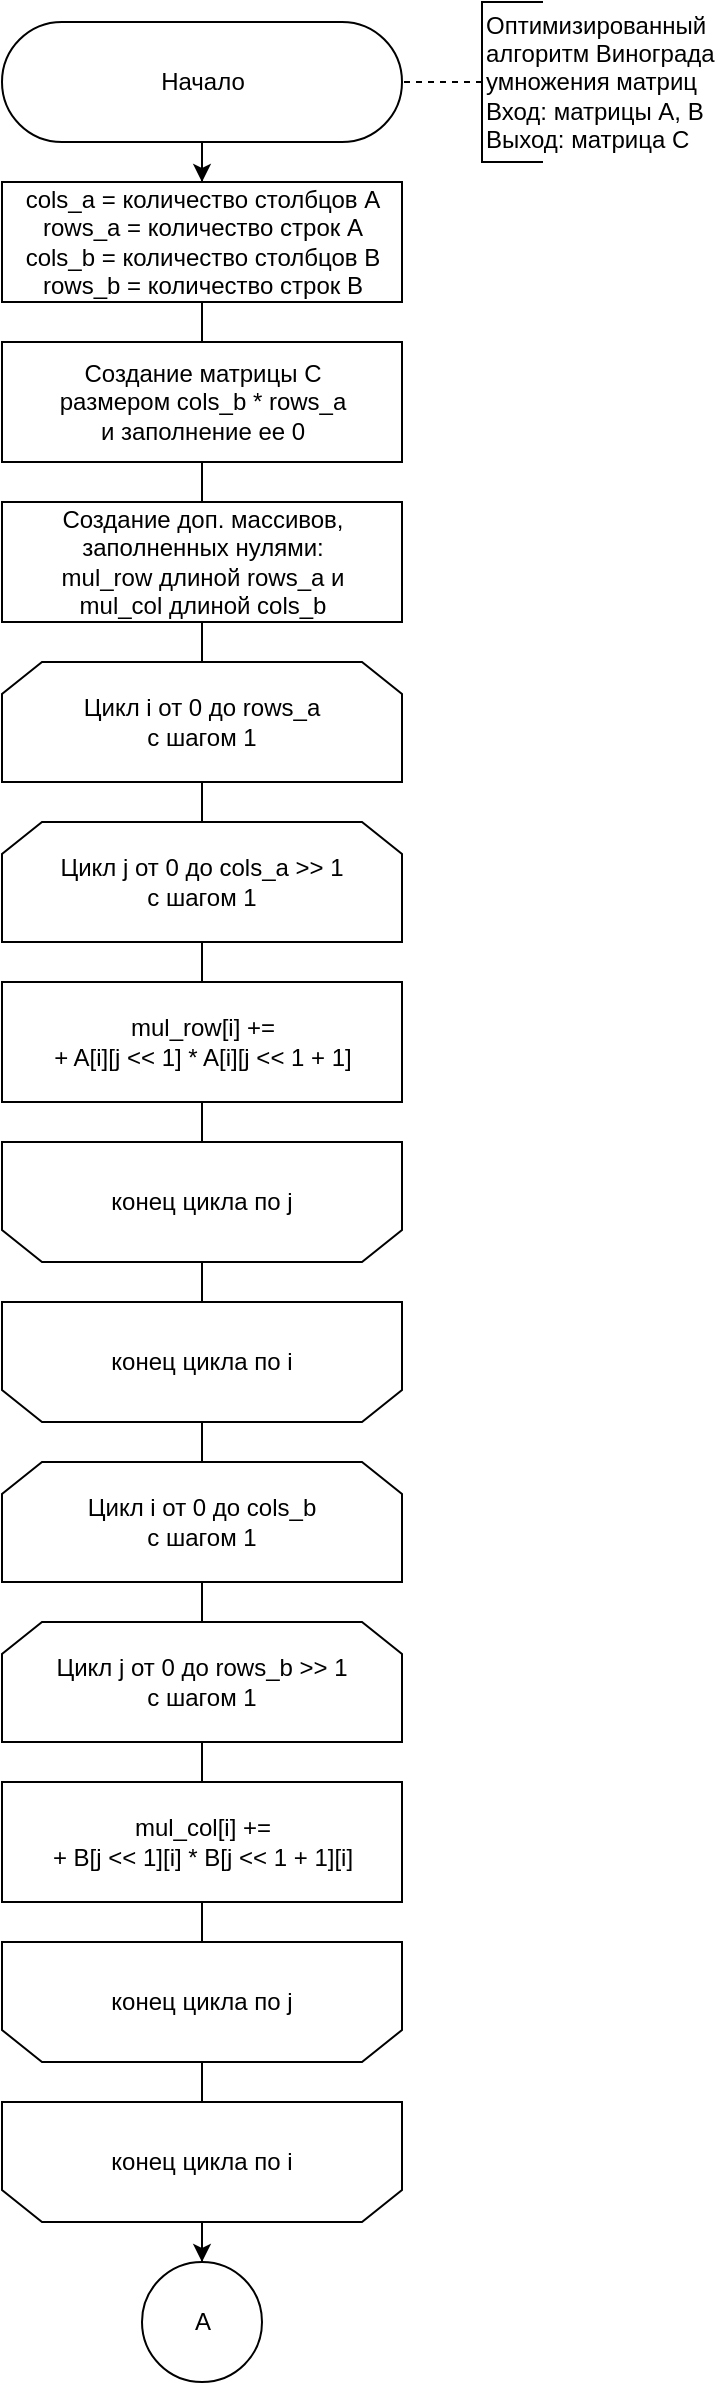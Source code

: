<mxfile version="22.0.3" type="device">
  <diagram id="JeN3XUHXLwPGz5JMCtcu" name="Страница 1">
    <mxGraphModel dx="1620" dy="843" grid="1" gridSize="10" guides="1" tooltips="1" connect="1" arrows="1" fold="1" page="1" pageScale="1" pageWidth="1654" pageHeight="2336" math="0" shadow="0">
      <root>
        <mxCell id="0" />
        <mxCell id="1" parent="0" />
        <mxCell id="2" style="edgeStyle=orthogonalEdgeStyle;rounded=0;orthogonalLoop=1;jettySize=auto;html=1;exitX=0.5;exitY=0.5;exitDx=0;exitDy=30;exitPerimeter=0;entryX=0.5;entryY=0;entryDx=0;entryDy=0;endArrow=none;endFill=0;" parent="1" source="3" target="4" edge="1">
          <mxGeometry relative="1" as="geometry" />
        </mxCell>
        <mxCell id="08JDdv2fM2fnWffMO7tH-41" style="edgeStyle=orthogonalEdgeStyle;rounded=0;orthogonalLoop=1;jettySize=auto;html=1;exitX=0.5;exitY=0.5;exitDx=0;exitDy=30;exitPerimeter=0;" parent="1" source="3" target="4" edge="1">
          <mxGeometry relative="1" as="geometry" />
        </mxCell>
        <mxCell id="3" value="Начало" style="html=1;dashed=0;whitespace=wrap;shape=mxgraph.dfd.start" parent="1" vertex="1">
          <mxGeometry x="860" y="120" width="200" height="60" as="geometry" />
        </mxCell>
        <mxCell id="17" style="edgeStyle=orthogonalEdgeStyle;rounded=0;orthogonalLoop=1;jettySize=auto;html=1;exitX=0.5;exitY=1;exitDx=0;exitDy=0;entryX=0.5;entryY=0;entryDx=0;entryDy=0;endArrow=none;endFill=0;" parent="1" source="4" target="8" edge="1">
          <mxGeometry relative="1" as="geometry" />
        </mxCell>
        <mxCell id="08JDdv2fM2fnWffMO7tH-42" style="endArrow=none;html=1;rounded=0;" parent="1" source="4" target="8" edge="1">
          <mxGeometry relative="1" as="geometry" />
        </mxCell>
        <mxCell id="4" value="cols_a = количество столбцов A&lt;br style=&quot;border-color: var(--border-color);&quot;&gt;rows_a = количество строк A&lt;br style=&quot;border-color: var(--border-color);&quot;&gt;cols_b = количество столбцов B&lt;br&gt;rows_b = количество строк B" style="html=1;dashed=0;whitespace=wrap;" parent="1" vertex="1">
          <mxGeometry x="860" y="200" width="200" height="60" as="geometry" />
        </mxCell>
        <mxCell id="19" style="edgeStyle=orthogonalEdgeStyle;rounded=0;orthogonalLoop=1;jettySize=auto;html=1;exitX=0.5;exitY=1;exitDx=0;exitDy=0;entryX=0.5;entryY=0;entryDx=0;entryDy=0;endArrow=none;endFill=0;" parent="1" source="7" target="10" edge="1">
          <mxGeometry relative="1" as="geometry" />
        </mxCell>
        <mxCell id="08JDdv2fM2fnWffMO7tH-45" style="endArrow=none;html=1;rounded=0;" parent="1" source="7" target="10" edge="1">
          <mxGeometry relative="1" as="geometry" />
        </mxCell>
        <mxCell id="7" value="Цикл i от 0 до rows_a&lt;br&gt;с шагом 1" style="shape=loopLimit;whiteSpace=wrap;html=1;direction=east" parent="1" vertex="1">
          <mxGeometry x="860" y="440" width="200" height="60" as="geometry" />
        </mxCell>
        <mxCell id="18" style="edgeStyle=orthogonalEdgeStyle;rounded=0;orthogonalLoop=1;jettySize=auto;html=1;exitX=0.5;exitY=1;exitDx=0;exitDy=0;entryX=0.5;entryY=0;entryDx=0;entryDy=0;endArrow=none;endFill=0;" parent="1" source="8" target="7" edge="1">
          <mxGeometry relative="1" as="geometry" />
        </mxCell>
        <mxCell id="08JDdv2fM2fnWffMO7tH-43" style="endArrow=none;html=1;rounded=0;" parent="1" source="8" target="08JDdv2fM2fnWffMO7tH-40" edge="1">
          <mxGeometry relative="1" as="geometry" />
        </mxCell>
        <mxCell id="8" value="Создание матрицы C&lt;br&gt;размером cols_b * rows_a&lt;br&gt;и заполнение ее 0" style="html=1;dashed=0;whitespace=wrap;" parent="1" vertex="1">
          <mxGeometry x="860" y="280" width="200" height="60" as="geometry" />
        </mxCell>
        <mxCell id="20" style="edgeStyle=orthogonalEdgeStyle;rounded=0;orthogonalLoop=1;jettySize=auto;html=1;exitX=0.5;exitY=1;exitDx=0;exitDy=0;entryX=0.5;entryY=0;entryDx=0;entryDy=0;endArrow=none;endFill=0;" parent="1" source="10" target="11" edge="1">
          <mxGeometry relative="1" as="geometry" />
        </mxCell>
        <mxCell id="08JDdv2fM2fnWffMO7tH-46" style="endArrow=none;html=1;rounded=0;" parent="1" source="10" target="11" edge="1">
          <mxGeometry relative="1" as="geometry" />
        </mxCell>
        <mxCell id="10" value="Цикл j от 0 до cols_a &amp;gt;&amp;gt; 1&lt;br&gt;с шагом 1" style="shape=loopLimit;whiteSpace=wrap;html=1;direction=east" parent="1" vertex="1">
          <mxGeometry x="860" y="520" width="200" height="60" as="geometry" />
        </mxCell>
        <mxCell id="21" style="edgeStyle=orthogonalEdgeStyle;rounded=0;orthogonalLoop=1;jettySize=auto;html=1;exitX=0.5;exitY=1;exitDx=0;exitDy=0;entryX=0.5;entryY=1;entryDx=0;entryDy=0;endArrow=none;endFill=0;" parent="1" source="11" target="14" edge="1">
          <mxGeometry relative="1" as="geometry" />
        </mxCell>
        <mxCell id="08JDdv2fM2fnWffMO7tH-47" style="endArrow=none;html=1;rounded=0;" parent="1" source="11" target="14" edge="1">
          <mxGeometry relative="1" as="geometry" />
        </mxCell>
        <mxCell id="11" value="mul_row[i] +=&lt;br&gt;+ A[i][j &amp;lt;&amp;lt; 1] * A[i][j &amp;lt;&amp;lt; 1 + 1]" style="html=1;dashed=0;whitespace=wrap;" parent="1" vertex="1">
          <mxGeometry x="860" y="600" width="200" height="60" as="geometry" />
        </mxCell>
        <mxCell id="23" style="edgeStyle=orthogonalEdgeStyle;rounded=0;orthogonalLoop=1;jettySize=auto;html=1;exitX=0.5;exitY=0;exitDx=0;exitDy=0;entryX=0.5;entryY=1;entryDx=0;entryDy=0;endArrow=none;endFill=0;" parent="1" source="14" target="16" edge="1">
          <mxGeometry relative="1" as="geometry" />
        </mxCell>
        <mxCell id="08JDdv2fM2fnWffMO7tH-48" style="endArrow=none;html=1;rounded=0;" parent="1" source="14" target="16" edge="1">
          <mxGeometry relative="1" as="geometry" />
        </mxCell>
        <mxCell id="14" value="конец цикла по j" style="shape=loopLimit;whiteSpace=wrap;html=1;strokeWidth=1;direction=west;" parent="1" vertex="1">
          <mxGeometry x="860" y="680" width="200" height="60" as="geometry" />
        </mxCell>
        <mxCell id="25" style="edgeStyle=orthogonalEdgeStyle;rounded=0;orthogonalLoop=1;jettySize=auto;html=1;exitX=0.5;exitY=0;exitDx=0;exitDy=0;entryX=0.5;entryY=0;entryDx=0;entryDy=0;endArrow=none;endFill=0;" parent="1" source="16" edge="1">
          <mxGeometry relative="1" as="geometry">
            <mxPoint x="960" y="840" as="targetPoint" />
          </mxGeometry>
        </mxCell>
        <mxCell id="08JDdv2fM2fnWffMO7tH-49" style="endArrow=none;html=1;rounded=0;" parent="1" source="16" edge="1">
          <mxGeometry relative="1" as="geometry">
            <mxPoint x="960" y="840" as="targetPoint" />
          </mxGeometry>
        </mxCell>
        <mxCell id="16" value="конец цикла по i" style="shape=loopLimit;whiteSpace=wrap;html=1;strokeWidth=1;direction=west;" parent="1" vertex="1">
          <mxGeometry x="860" y="760" width="200" height="60" as="geometry" />
        </mxCell>
        <mxCell id="33" style="edgeStyle=orthogonalEdgeStyle;rounded=0;orthogonalLoop=1;jettySize=auto;html=1;exitX=0.5;exitY=1;exitDx=0;exitDy=0;entryX=0.5;entryY=0;entryDx=0;entryDy=0;endArrow=none;endFill=0;" parent="1" source="27" target="28" edge="1">
          <mxGeometry relative="1" as="geometry" />
        </mxCell>
        <mxCell id="08JDdv2fM2fnWffMO7tH-51" style="endArrow=none;html=1;rounded=0;" parent="1" source="27" target="28" edge="1">
          <mxGeometry relative="1" as="geometry" />
        </mxCell>
        <mxCell id="27" value="Цикл i от 0 до cols_b&lt;br&gt;с шагом 1" style="shape=loopLimit;whiteSpace=wrap;html=1;direction=east" parent="1" vertex="1">
          <mxGeometry x="860" y="840" width="200" height="60" as="geometry" />
        </mxCell>
        <mxCell id="34" style="edgeStyle=orthogonalEdgeStyle;rounded=0;orthogonalLoop=1;jettySize=auto;html=1;exitX=0.5;exitY=1;exitDx=0;exitDy=0;entryX=0.5;entryY=0;entryDx=0;entryDy=0;endArrow=none;endFill=0;" parent="1" source="28" target="29" edge="1">
          <mxGeometry relative="1" as="geometry" />
        </mxCell>
        <mxCell id="08JDdv2fM2fnWffMO7tH-52" style="endArrow=none;html=1;rounded=0;" parent="1" source="28" target="29" edge="1">
          <mxGeometry relative="1" as="geometry" />
        </mxCell>
        <mxCell id="28" value="Цикл j от 0 до rows_b &amp;gt;&amp;gt; 1&lt;br&gt;с шагом 1" style="shape=loopLimit;whiteSpace=wrap;html=1;direction=east" parent="1" vertex="1">
          <mxGeometry x="860" y="920" width="200" height="60" as="geometry" />
        </mxCell>
        <mxCell id="35" style="edgeStyle=orthogonalEdgeStyle;rounded=0;orthogonalLoop=1;jettySize=auto;html=1;exitX=0.5;exitY=1;exitDx=0;exitDy=0;entryX=0.5;entryY=1;entryDx=0;entryDy=0;endArrow=none;endFill=0;" parent="1" source="29" target="30" edge="1">
          <mxGeometry relative="1" as="geometry" />
        </mxCell>
        <mxCell id="08JDdv2fM2fnWffMO7tH-53" style="endArrow=none;html=1;rounded=0;" parent="1" source="29" target="30" edge="1">
          <mxGeometry relative="1" as="geometry" />
        </mxCell>
        <mxCell id="29" value="mul_col[i] +=&lt;br&gt;+ B[j &amp;lt;&amp;lt; 1][i] * B[j &amp;lt;&amp;lt; 1 + 1][i]" style="html=1;dashed=0;whitespace=wrap;" parent="1" vertex="1">
          <mxGeometry x="860" y="1000" width="200" height="60" as="geometry" />
        </mxCell>
        <mxCell id="37" style="edgeStyle=orthogonalEdgeStyle;rounded=0;orthogonalLoop=1;jettySize=auto;html=1;exitX=0.5;exitY=0;exitDx=0;exitDy=0;entryX=0.5;entryY=1;entryDx=0;entryDy=0;endArrow=none;endFill=0;" parent="1" source="30" target="31" edge="1">
          <mxGeometry relative="1" as="geometry" />
        </mxCell>
        <mxCell id="08JDdv2fM2fnWffMO7tH-54" style="endArrow=none;html=1;rounded=0;" parent="1" source="30" target="31" edge="1">
          <mxGeometry relative="1" as="geometry" />
        </mxCell>
        <mxCell id="30" value="конец цикла по j" style="shape=loopLimit;whiteSpace=wrap;html=1;strokeWidth=1;direction=west;" parent="1" vertex="1">
          <mxGeometry x="860" y="1080" width="200" height="60" as="geometry" />
        </mxCell>
        <mxCell id="39" style="edgeStyle=orthogonalEdgeStyle;rounded=0;orthogonalLoop=1;jettySize=auto;html=1;exitX=0.5;exitY=0;exitDx=0;exitDy=0;entryX=0.5;entryY=0;entryDx=0;entryDy=0;endArrow=none;endFill=0;" parent="1" source="31" target="38" edge="1">
          <mxGeometry relative="1" as="geometry" />
        </mxCell>
        <mxCell id="08JDdv2fM2fnWffMO7tH-55" style="edgeStyle=orthogonalEdgeStyle;rounded=0;orthogonalLoop=1;jettySize=auto;html=1;exitX=0.5;exitY=0;exitDx=0;exitDy=0;" parent="1" source="31" target="38" edge="1">
          <mxGeometry relative="1" as="geometry" />
        </mxCell>
        <mxCell id="31" value="конец цикла по i" style="shape=loopLimit;whiteSpace=wrap;html=1;strokeWidth=1;direction=west;" parent="1" vertex="1">
          <mxGeometry x="860" y="1160" width="200" height="60" as="geometry" />
        </mxCell>
        <mxCell id="38" value="A" style="shape=ellipse;html=1;dashed=0;whitespace=wrap;aspect=fixed;perimeter=ellipsePerimeter;" parent="1" vertex="1">
          <mxGeometry x="930" y="1240" width="60" height="60" as="geometry" />
        </mxCell>
        <mxCell id="08JDdv2fM2fnWffMO7tH-44" style="endArrow=none;html=1;rounded=0;" parent="1" source="08JDdv2fM2fnWffMO7tH-40" target="7" edge="1">
          <mxGeometry relative="1" as="geometry" />
        </mxCell>
        <mxCell id="08JDdv2fM2fnWffMO7tH-40" value="Создание доп. массивов,&lt;br&gt;заполненных нулями:&lt;br&gt;mul_row длиной rows_a и&lt;br&gt;mul_col длиной cols_b" style="html=1;dashed=0;whitespace=wrap;" parent="1" vertex="1">
          <mxGeometry x="860" y="360" width="200" height="60" as="geometry" />
        </mxCell>
        <mxCell id="dmSC2AXKrV8KLmM9caS3-39" value="" style="edgeStyle=orthogonalEdgeStyle;rounded=0;orthogonalLoop=1;jettySize=auto;html=1;endArrow=none;endFill=0;dashed=1;entryX=1;entryY=0.5;entryDx=0;entryDy=0;entryPerimeter=0;" parent="1" source="dmSC2AXKrV8KLmM9caS3-40" edge="1">
          <mxGeometry relative="1" as="geometry">
            <mxPoint x="1060" y="150" as="targetPoint" />
          </mxGeometry>
        </mxCell>
        <mxCell id="dmSC2AXKrV8KLmM9caS3-40" value="Оптимизированный&lt;br style=&quot;border-color: var(--border-color); text-align: right;&quot;&gt;&lt;span style=&quot;text-align: right;&quot;&gt;алгоритм Винограда&lt;/span&gt;&lt;br style=&quot;border-color: var(--border-color); text-align: right;&quot;&gt;&lt;span style=&quot;text-align: right;&quot;&gt;умножения матриц&lt;/span&gt;&lt;br style=&quot;border-color: var(--border-color); text-align: right;&quot;&gt;&lt;span style=&quot;text-align: right;&quot;&gt;Вход: матрицы A, B&lt;/span&gt;&lt;br style=&quot;border-color: var(--border-color); text-align: right;&quot;&gt;&lt;span style=&quot;text-align: right;&quot;&gt;Выход: матрица C&lt;/span&gt;" style="html=1;dashed=0;whitespace=wrap;shape=partialRectangle;right=0;align=left;" parent="1" vertex="1">
          <mxGeometry x="1100" y="110" width="30" height="80" as="geometry" />
        </mxCell>
      </root>
    </mxGraphModel>
  </diagram>
</mxfile>
